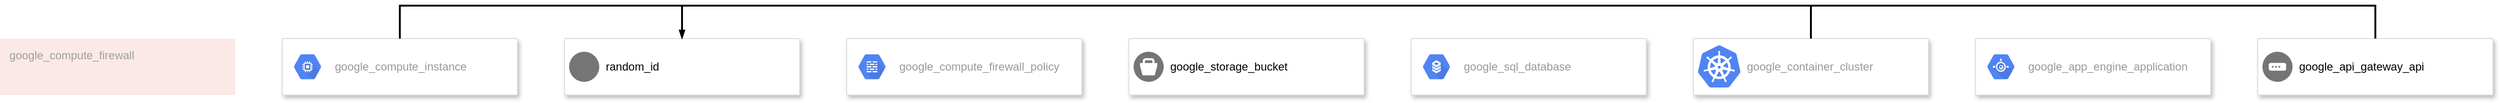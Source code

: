<?xml version="1.0" encoding="UTF-8"?>
<mxGraphModel gridSize="10" pageWidth="850" pageHeight="1100">
    <root>
        <mxCell id="0"/>
        <mxCell id="1" parent="0"/>
        <mxCell id="2" parent="1" value="google_compute_firewall" style="sketch=0;points=[[0,0,0],[0.25,0,0],[0.5,0,0],[0.75,0,0],[1,0,0],[1,0.25,0],[1,0.5,0],[1,0.75,0],[1,1,0],[0.75,1,0],[0.5,1,0],[0.25,1,0],[0,1,0],[0,0.75,0],[0,0.5,0],[0,0.25,0]];rounded=1;absoluteArcSize=1;arcSize=2;html=1;strokeColor=none;gradientColor=none;shadow=0;dashed=0;fontSize=12;fontColor=#9E9E9E;align=left;verticalAlign=top;spacing=10;spacingTop=-4;fillColor=#FBE9E7;" vertex="1">
            <mxGeometry x="50" y="50" width="250" height="60" as="geometry"/>
        </mxCell>
        <mxCell id="3" parent="1" value="" style="strokeColor=#dddddd;shadow=1;strokeWidth=1;rounded=1;absoluteArcSize=1;arcSize=2;" vertex="1">
            <mxGeometry x="350" y="50" width="250" height="60" as="geometry"/>
        </mxCell>
        <mxCell id="4" parent="3" value="google_compute_instance" style="sketch=0;dashed=0;connectable=0;html=1;fillColor=#5184F3;strokeColor=none;part=1;labelPosition=right;verticalLabelPosition=middle;align=left;verticalAlign=middle;spacingLeft=5;fontColor=#999999;fontSize=12;shape=mxgraph.gcp2.hexIcon;prIcon=compute_engine" vertex="1">
            <mxGeometry y="0.5" width="44" height="39" relative="1" as="geometry">
                <mxPoint x="5" y="-19.5" as="offset"/>
            </mxGeometry>
        </mxCell>
        <mxCell id="5" parent="1" value="" style="strokeColor=#dddddd;shadow=1;strokeWidth=1;rounded=1;absoluteArcSize=1;arcSize=2;" vertex="1">
            <mxGeometry x="650" y="50" width="250" height="60" as="geometry"/>
        </mxCell>
        <mxCell id="6" parent="5" value="random_id" style="sketch=0;dashed=0;connectable=0;html=1;fillColor=#757575;strokeColor=none;part=1;labelPosition=right;verticalLabelPosition=middle;align=left;verticalAlign=middle;spacingLeft=5;fontSize=12;shape=mxgraph.gcp2.blank" vertex="1">
            <mxGeometry y="0.5" width="32" height="32" relative="1" as="geometry">
                <mxPoint x="5" y="-16" as="offset"/>
            </mxGeometry>
        </mxCell>
        <mxCell id="7" parent="1" value="" style="strokeColor=#dddddd;shadow=1;strokeWidth=1;rounded=1;absoluteArcSize=1;arcSize=2;" vertex="1">
            <mxGeometry x="950" y="50" width="250" height="60" as="geometry"/>
        </mxCell>
        <mxCell id="8" parent="7" value="google_compute_firewall_policy" style="sketch=0;dashed=0;connectable=0;html=1;fillColor=#5184F3;strokeColor=none;part=1;labelPosition=right;verticalLabelPosition=middle;align=left;verticalAlign=middle;spacingLeft=5;fontColor=#999999;fontSize=12;shape=mxgraph.gcp2.hexIcon;prIcon=cloud_firewall_rules" vertex="1">
            <mxGeometry y="0.5" width="44" height="39" relative="1" as="geometry">
                <mxPoint x="5" y="-19.5" as="offset"/>
            </mxGeometry>
        </mxCell>
        <mxCell id="9" parent="1" value="" style="strokeColor=#dddddd;shadow=1;strokeWidth=1;rounded=1;absoluteArcSize=1;arcSize=2;" vertex="1">
            <mxGeometry x="1250" y="50" width="250" height="60" as="geometry"/>
        </mxCell>
        <mxCell id="10" parent="9" value="google_storage_bucket" style="sketch=0;dashed=0;connectable=0;html=1;fillColor=#757575;strokeColor=none;part=1;labelPosition=right;verticalLabelPosition=middle;align=left;verticalAlign=middle;spacingLeft=5;fontSize=12;shape=mxgraph.gcp2.bucket" vertex="1">
            <mxGeometry y="0.5" width="32" height="32" relative="1" as="geometry">
                <mxPoint x="5" y="-16" as="offset"/>
            </mxGeometry>
        </mxCell>
        <mxCell id="11" parent="1" value="" style="strokeColor=#dddddd;shadow=1;strokeWidth=1;rounded=1;absoluteArcSize=1;arcSize=2;" vertex="1">
            <mxGeometry x="1550" y="50" width="250" height="60" as="geometry"/>
        </mxCell>
        <mxCell id="12" parent="11" value="google_sql_database" style="sketch=0;dashed=0;connectable=0;html=1;fillColor=#5184F3;strokeColor=none;part=1;labelPosition=right;verticalLabelPosition=middle;align=left;verticalAlign=middle;spacingLeft=5;fontColor=#999999;fontSize=12;shape=mxgraph.gcp2.hexIcon;prIcon=cloud_sql" vertex="1">
            <mxGeometry y="0.5" width="44" height="39" relative="1" as="geometry">
                <mxPoint x="5" y="-19.5" as="offset"/>
            </mxGeometry>
        </mxCell>
        <mxCell id="13" parent="1" value="" style="strokeColor=#dddddd;shadow=1;strokeWidth=1;rounded=1;absoluteArcSize=1;arcSize=2;" vertex="1">
            <mxGeometry x="1850" y="50" width="250" height="60" as="geometry"/>
        </mxCell>
        <mxCell id="14" parent="13" value="google_container_cluster" style="sketch=0;dashed=0;connectable=0;html=1;fillColor=#5184F3;strokeColor=none;part=1;labelPosition=right;verticalLabelPosition=middle;align=left;verticalAlign=middle;spacingLeft=5;fontColor=#999999;fontSize=12;shape=mxgraph.gcp2.kubernetes_logo" vertex="1">
            <mxGeometry width="45" height="45" relative="1" as="geometry">
                <mxPoint x="5" y="7" as="offset"/>
            </mxGeometry>
        </mxCell>
        <mxCell id="15" parent="1" value="" style="strokeColor=#dddddd;shadow=1;strokeWidth=1;rounded=1;absoluteArcSize=1;arcSize=2;" vertex="1">
            <mxGeometry x="2150" y="50" width="250" height="60" as="geometry"/>
        </mxCell>
        <mxCell id="16" parent="15" value="google_app_engine_application" style="sketch=0;dashed=0;connectable=0;html=1;fillColor=#5184F3;strokeColor=none;part=1;labelPosition=right;verticalLabelPosition=middle;align=left;verticalAlign=middle;spacingLeft=5;fontColor=#999999;fontSize=12;shape=mxgraph.gcp2.hexIcon;prIcon=app_engine" vertex="1">
            <mxGeometry y="0.5" width="44" height="39" relative="1" as="geometry">
                <mxPoint x="5" y="-19.5" as="offset"/>
            </mxGeometry>
        </mxCell>
        <mxCell id="17" parent="1" value="" style="strokeColor=#dddddd;shadow=1;strokeWidth=1;rounded=1;absoluteArcSize=1;arcSize=2;" vertex="1">
            <mxGeometry x="2450" y="50" width="250" height="60" as="geometry"/>
        </mxCell>
        <mxCell id="18" parent="17" value="google_api_gateway_api" style="sketch=0;dashed=0;connectable=0;html=1;fillColor=#757575;strokeColor=none;part=1;labelPosition=right;verticalLabelPosition=middle;align=left;verticalAlign=middle;spacingLeft=5;fontSize=12;shape=mxgraph.gcp2.gateway" vertex="1">
            <mxGeometry y="0.5" width="32" height="32" relative="1" as="geometry">
                <mxPoint x="5" y="-16" as="offset"/>
            </mxGeometry>
        </mxCell>
        <mxCell id="19" parent="1" value="" style="edgeStyle=orthogonalEdgeStyle;fontSize=12;html=1;endArrow=blockThin;endFill=1;rounded=0;strokeWidth=2;endSize=4;startSize=4;" edge="1" target="5" source="3">
            <mxGeometry relative="1" as="geometry">
                <mxPoint x="475" y="80" as="sourcePoint"/>
                <mxPoint x="775" y="80" as="targetPoint"/>
                <Array as="points">
                    <mxPoint x="475" y="15"/>
                    <mxPoint x="775" y="15"/>
                </Array>
                <Array as="points">
                    <mxPoint x="475" y="15"/>
                    <mxPoint x="775" y="15"/>
                </Array>
                <Array as="points">
                    <mxPoint x="475" y="15"/>
                    <mxPoint x="775" y="15"/>
                </Array>
                <Array as="points">
                    <mxPoint x="475" y="15"/>
                    <mxPoint x="775" y="15"/>
                </Array>
                <Array as="points">
                    <mxPoint x="475" y="15"/>
                    <mxPoint x="775" y="15"/>
                </Array>
                <Array as="points">
                    <mxPoint x="475" y="15"/>
                    <mxPoint x="775" y="15"/>
                </Array>
                <Array as="points">
                    <mxPoint x="475" y="15"/>
                    <mxPoint x="775" y="15"/>
                </Array>
                <Array as="points">
                    <mxPoint x="475" y="15"/>
                    <mxPoint x="775" y="15"/>
                </Array>
                <Array as="points">
                    <mxPoint x="475" y="15"/>
                    <mxPoint x="775" y="15"/>
                </Array>
            </mxGeometry>
        </mxCell>
        <mxCell id="20" parent="1" value="" style="edgeStyle=orthogonalEdgeStyle;fontSize=12;html=1;endArrow=blockThin;endFill=1;rounded=0;strokeWidth=2;endSize=4;startSize=4;" edge="1" target="5" source="13">
            <mxGeometry relative="1" as="geometry">
                <mxPoint x="1975" y="80" as="sourcePoint"/>
                <mxPoint x="775" y="80" as="targetPoint"/>
                <Array as="points">
                    <mxPoint x="1975" y="15"/>
                    <mxPoint x="775" y="15"/>
                </Array>
                <Array as="points">
                    <mxPoint x="1975" y="15"/>
                    <mxPoint x="775" y="15"/>
                </Array>
                <Array as="points">
                    <mxPoint x="1975" y="15"/>
                    <mxPoint x="775" y="15"/>
                </Array>
                <Array as="points">
                    <mxPoint x="1975" y="15"/>
                    <mxPoint x="775" y="15"/>
                </Array>
                <Array as="points">
                    <mxPoint x="1975" y="15"/>
                    <mxPoint x="775" y="15"/>
                </Array>
                <Array as="points">
                    <mxPoint x="1975" y="15"/>
                    <mxPoint x="775" y="15"/>
                </Array>
                <Array as="points">
                    <mxPoint x="1975" y="15"/>
                    <mxPoint x="775" y="15"/>
                </Array>
                <Array as="points">
                    <mxPoint x="1975" y="15"/>
                    <mxPoint x="775" y="15"/>
                </Array>
                <Array as="points">
                    <mxPoint x="1975" y="15"/>
                    <mxPoint x="775" y="15"/>
                </Array>
            </mxGeometry>
        </mxCell>
        <mxCell id="21" parent="1" value="" style="edgeStyle=orthogonalEdgeStyle;fontSize=12;html=1;endArrow=blockThin;endFill=1;rounded=0;strokeWidth=2;endSize=4;startSize=4;" edge="1" target="5" source="17">
            <mxGeometry relative="1" as="geometry">
                <mxPoint x="2575" y="80" as="sourcePoint"/>
                <mxPoint x="775" y="80" as="targetPoint"/>
                <Array as="points">
                    <mxPoint x="2575" y="15"/>
                    <mxPoint x="775" y="15"/>
                </Array>
                <Array as="points">
                    <mxPoint x="2575" y="15"/>
                    <mxPoint x="775" y="15"/>
                </Array>
                <Array as="points">
                    <mxPoint x="2575" y="15"/>
                    <mxPoint x="775" y="15"/>
                </Array>
                <Array as="points">
                    <mxPoint x="2575" y="15"/>
                    <mxPoint x="775" y="15"/>
                </Array>
                <Array as="points">
                    <mxPoint x="2575" y="15"/>
                    <mxPoint x="775" y="15"/>
                </Array>
                <Array as="points">
                    <mxPoint x="2575" y="15"/>
                    <mxPoint x="775" y="15"/>
                </Array>
                <Array as="points">
                    <mxPoint x="2575" y="15"/>
                    <mxPoint x="775" y="15"/>
                </Array>
                <Array as="points">
                    <mxPoint x="2575" y="15"/>
                    <mxPoint x="775" y="15"/>
                </Array>
                <Array as="points">
                    <mxPoint x="2575" y="15"/>
                    <mxPoint x="775" y="15"/>
                </Array>
            </mxGeometry>
        </mxCell>
    </root>
</mxGraphModel>
